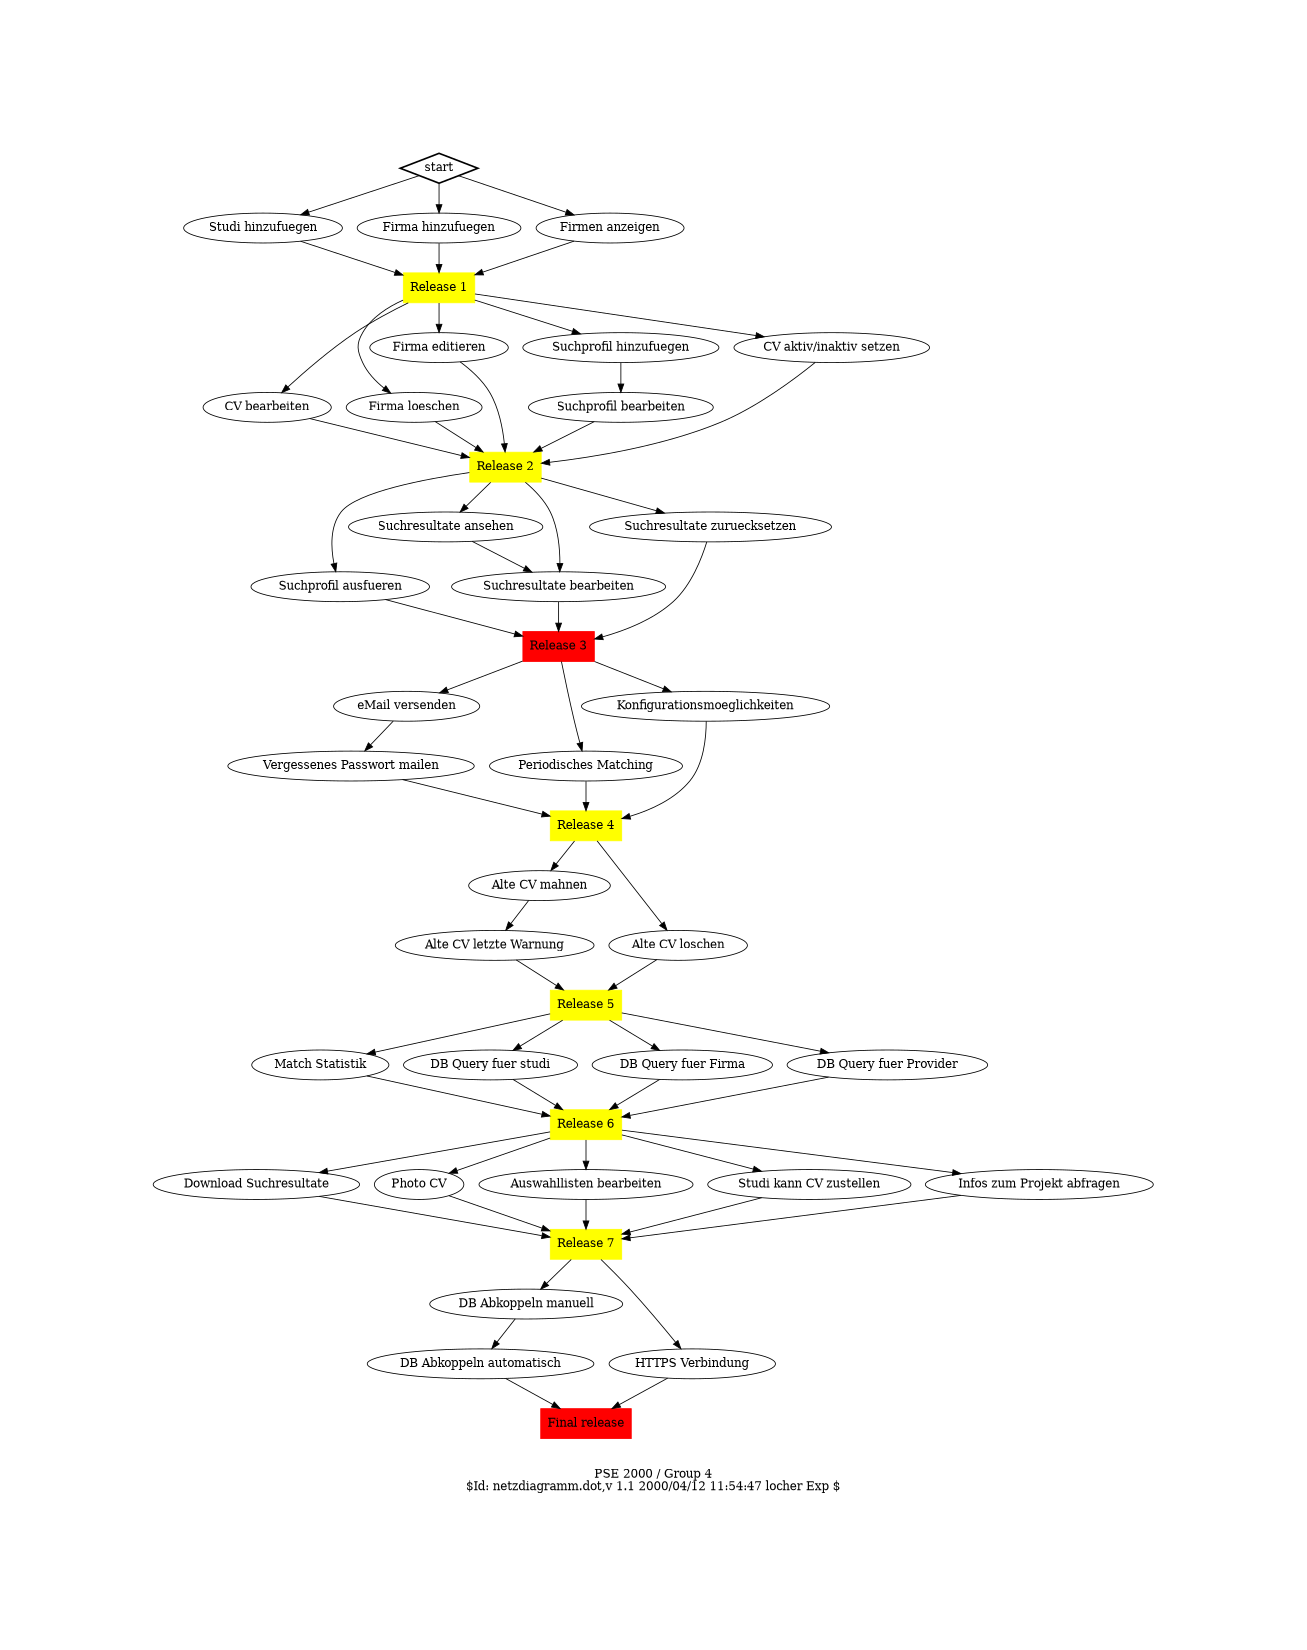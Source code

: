 digraph "G" {
	graph [
		fontsize = "14"
		fontname = "Times-Roman"
		fontcolor = "black"
		bb = "0,0,796,1548"
		lp = "398,0"
		color = "black"
		size = "7,9"
		center = 1
		margin = 1
		ratio = fill
	]
	node [
		fontsize = "14"
		fontname = "Times-Roman"
		fontcolor = "black"
		shape = "ellipse"
		color = "black"
	]
	edge [
		fontsize = "14"
		fontname = "Times-Roman"
		fontcolor = "black"
		color = "black"
	]
	label = "\n\nPSE 2000 / Group 4\n$Id: netzdiagramm.dot,v 1.1 2000/04/12 11:54:47 locher Exp $"
	
	"start" [
		label = "\N"
		color = "black"
		width = "0.860000"
		fontsize = "14"
		fontname = "Times-Roman"
		fontcolor = "black"
		pos = "222,1530"
		height = "0.500000"
		shape = "diamond"
		style = "bold"
	]
	"Studi hinzufuegen" [
		label = "\N"
		color = "black"
		width = "1.690000"
		fontsize = "14"
		fontname = "Times-Roman"
		fontcolor = "black"
		pos = "80,1458"
		height = "0.500000"
		shape = "ellipse"
	]
	"Release 1" [
		label = "\N"
		color = "black"
		width = "0.940000"
		fontsize = "14"
		fontname = "Times-Roman"
		fontcolor = "black"
		pos = "222,1386"
		height = "0.500000"
		shape = "box"
		color = yellow
		style="filled"
	]
	"Firma hinzufuegen" [
		label = "\N"
		color = "black"
		width = "1.750000"
		fontsize = "14"
		fontname = "Times-Roman"
		fontcolor = "black"
		pos = "222,1458"
		height = "0.500000"
		shape = "ellipse"
	]
	"Firmen anzeigen" [
		label = "\N"
		color = "black"
		width = "1.580000"
		fontsize = "14"
		fontname = "Times-Roman"
		fontcolor = "black"
		pos = "360,1458"
		height = "0.500000"
		shape = "ellipse"
	]
	"CV bearbeiten" [
		label = "\N"
		color = "black"
		width = "1.420000"
		fontsize = "14"
		fontname = "Times-Roman"
		fontcolor = "black"
		pos = "68,1242"
		height = "0.500000"
		shape = "ellipse"
	]
	"Release 2" [
		label = "\N"
		color = "black"
		width = "0.940000"
		fontsize = "14"
		fontname = "Times-Roman"
		fontcolor = "black"
		pos = "271,1170"
		height = "0.500000"
		shape = "box"
		color = yellow
		style="filled"
	]
	"Firma loeschen" [
		label = "\N"
		color = "black"
		width = "1.470000"
		fontsize = "14"
		fontname = "Times-Roman"
		fontcolor = "black"
		pos = "190,1242"
		height = "0.500000"
		shape = "ellipse"
	]
	"Firma editieren" [
		label = "\N"
		color = "black"
		width = "1.470000"
		fontsize = "14"
		fontname = "Times-Roman"
		fontcolor = "black"
		pos = "222,1314"
		height = "0.500000"
		shape = "ellipse"
	]
	"Suchprofil hinzufuegen" [
		label = "\N"
		color = "black"
		width = "2.110000"
		fontsize = "14"
		fontname = "Times-Roman"
		fontcolor = "black"
		pos = "369,1314"
		height = "0.500000"
		shape = "ellipse"
	]
	"Suchprofil bearbeiten" [
		label = "\N"
		color = "black"
		width = "1.940000"
		fontsize = "14"
		fontname = "Times-Roman"
		fontcolor = "black"
		pos = "369,1242"
		height = "0.500000"
		shape = "ellipse"
	]
	"CV aktiv/inaktiv setzen" [
		label = "\N"
		color = "black"
		width = "2.110000"
		fontsize = "14"
		fontname = "Times-Roman"
		fontcolor = "black"
		pos = "539,1314"
		height = "0.500000"
		shape = "ellipse"
	]
	"Suchprofil ausfueren" [
		label = "\N"
		color = "black"
		width = "1.890000"
		fontsize = "14"
		fontname = "Times-Roman"
		fontcolor = "black"
		pos = "138,1026"
		height = "0.500000"
		shape = "ellipse"
	]
	"Release 3" [
		label = "\N"
		color = "black"
		width = "0.940000"
		fontsize = "14"
		fontname = "Times-Roman"
		fontcolor = "black"
		pos = "312,954"
		height = "0.500000"
		shape = "box"
		color = "238,99,99"
		style = "filled"
	]
	"Suchresultate ansehen" [
		label = "\N"
		color = "black"
		width = "2"
		fontsize = "14"
		fontname = "Times-Roman"
		fontcolor = "black"
		pos = "221,1098"
		height = "0.500000"
		shape = "ellipse"
	]
	"Suchresultate bearbeiten" [
		label = "\N"
		color = "black"
		width = "2.190000"
		fontsize = "14"
		fontname = "Times-Roman"
		fontcolor = "black"
		pos = "312,1026"
		height = "0.500000"
		shape = "ellipse"
	]
	"Suchresultate zuruecksetzen" [
		label = "\N"
		color = "black"
		width = "2.470000"
		fontsize = "14"
		fontname = "Times-Roman"
		fontcolor = "black"
		pos = "438,1098"
		height = "0.500000"
		shape = "ellipse"
	]
	"eMail versenden" [
		label = "\N"
		color = "black"
		width = "1.560000"
		fontsize = "14"
		fontname = "Times-Roman"
		fontcolor = "black"
		pos = "188,882"
		height = "0.500000"
		shape = "ellipse"
	]
	"Release 4" [
		label = "\N"
		color = "black"
		width = "0.940000"
		fontsize = "14"
		fontname = "Times-Roman"
		fontcolor = "black"
		pos = "334,738"
		height = "0.500000"
		shape = "box"
		color = yellow
		style="filled"
	]
	"Vergessenes Passwort mailen" [
		label = "\N"
		color = "black"
		width = "2.580000"
		fontsize = "14"
		fontname = "Times-Roman"
		fontcolor = "black"
		pos = "149,810"
		height = "0.500000"
		shape = "ellipse"
	]
	"Periodisches Matching" [
		label = "\N"
		color = "black"
		width = "2.060000"
		fontsize = "14"
		fontname = "Times-Roman"
		fontcolor = "black"
		pos = "334,810"
		height = "0.500000"
		shape = "ellipse"
	]
	"Konfigurationsmoeglichkeiten" [
		label = "\N"
		color = "black"
		width = "2.670000"
		fontsize = "14"
		fontname = "Times-Roman"
		fontcolor = "black"
		pos = "436,882"
		height = "0.500000"
		shape = "ellipse"
	]
	"Alte CV mahnen" [
		label = "\N"
		color = "black"
		width = "1.580000"
		fontsize = "14"
		fontname = "Times-Roman"
		fontcolor = "black"
		pos = "292,666"
		height = "0.500000"
		shape = "ellipse"
	]
	"Release 5" [
		label = "\N"
		color = "black"
		width = "0.940000"
		fontsize = "14"
		fontname = "Times-Roman"
		fontcolor = "black"
		pos = "351,522"
		height = "0.500000"
		shape = "box"
		color = yellow
		style="filled"
	]
	"Alte CV letzte Warnung" [
		label = "\N"
		color = "black"
		width = "2.170000"
		fontsize = "14"
		fontname = "Times-Roman"
		fontcolor = "black"
		pos = "275,594"
		height = "0.500000"
		shape = "ellipse"
	]
	"Alte CV loschen" [
		label = "\N"
		color = "black"
		width = "1.580000"
		fontsize = "14"
		fontname = "Times-Roman"
		fontcolor = "black"
		pos = "428,594"
		height = "0.500000"
		shape = "ellipse"
	]
	"Match Statistik" [
		label = "\N"
		color = "black"
		width = "1.470000"
		fontsize = "14"
		fontname = "Times-Roman"
		fontcolor = "black"
		pos = "136,450"
		height = "0.500000"
		shape = "ellipse"
	]
	"Release 6" [
		label = "\N"
		color = "black"
		width = "0.940000"
		fontsize = "14"
		fontname = "Times-Roman"
		fontcolor = "black"
		pos = "351,378"
		height = "0.500000"
		shape = "box"
		color = yellow
		style="filled"
	]
	"DB Query fuer studi" [
		label = "\N"
		color = "black"
		width = "1.860000"
		fontsize = "14"
		fontname = "Times-Roman"
		fontcolor = "black"
		pos = "274,450"
		height = "0.500000"
		shape = "ellipse"
	]
	"DB Query fuer Firma" [
		label = "\N"
		color = "black"
		width = "1.940000"
		fontsize = "14"
		fontname = "Times-Roman"
		fontcolor = "black"
		pos = "429,450"
		height = "0.500000"
		shape = "ellipse"
	]
	"DB Query fuer Provider" [
		label = "\N"
		color = "black"
		width = "2.170000"
		fontsize = "14"
		fontname = "Times-Roman"
		fontcolor = "black"
		pos = "595,450"
		height = "0.500000"
		shape = "ellipse"
	]
	"Download Suchresultate" [
		label = "\N"
		color = "black"
		width = "2.190000"
		fontsize = "14"
		fontname = "Times-Roman"
		fontcolor = "black"
		pos = "79,306"
		height = "0.500000"
		shape = "ellipse"
	]
	"Release 7" [
		label = "\N"
		color = "black"
		width = "0.940000"
		fontsize = "14"
		fontname = "Times-Roman"
		fontcolor = "black"
		pos = "351,234"
		height = "0.500000"
		shape = "box"
		color = yellow
		style="filled"
	]
	"Photo CV" [
		label = "\N"
		color = "black"
		width = "1.060000"
		fontsize = "14"
		fontname = "Times-Roman"
		fontcolor = "black"
		pos = "214,306"
		height = "0.500000"
		shape = "ellipse"
	]
	"Auswahllisten bearbeiten" [
		label = "\N"
		color = "black"
		width = "2.250000"
		fontsize = "14"
		fontname = "Times-Roman"
		fontcolor = "black"
		pos = "351,306"
		height = "0.500000"
		shape = "ellipse"
	]
	"Studi kann CV zustellen" [
		label = "\N"
		color = "black"
		width = "2.170000"
		fontsize = "14"
		fontname = "Times-Roman"
		fontcolor = "black"
		pos = "528,306"
		height = "0.500000"
		shape = "ellipse"
	]
	"Infos zum Projekt abfragen" [
		label = "\N"
		color = "black"
		width = "2.390000"
		fontsize = "14"
		fontname = "Times-Roman"
		fontcolor = "black"
		pos = "710,306"
		height = "0.500000"
		shape = "ellipse"
	]
	"DB Abkoppeln manuell" [
		label = "\N"
		color = "black"
		width = "2.140000"
		fontsize = "14"
		fontname = "Times-Roman"
		fontcolor = "black"
		pos = "299,162"
		height = "0.500000"
		shape = "ellipse"
	]
	"Final release" [
		label = "\N"
		color = "black"
		width = "1.170000"
		fontsize = "14"
		fontname = "Times-Roman"
		fontcolor = "black"
		pos = "368,18"
		height = "0.500000"
		shape = "box"
		color = "238,99,99"
		style = filled
	]
	"DB Abkoppeln automatisch" [
		label = "\N"
		color = "black"
		width = "2.360000"
		fontsize = "14"
		fontname = "Times-Roman"
		fontcolor = "black"
		pos = "283,90"
		height = "0.500000"
		shape = "ellipse"
	]
	"HTTPS Verbindung" [
		label = "\N"
		color = "black"
		width = "1.860000"
		fontsize = "14"
		fontname = "Times-Roman"
		fontcolor = "black"
		pos = "453,90"
		height = "0.500000"
		shape = "ellipse"
	]
	"Studi hinzufuegen" -> "Release 1" [
		fontsize = "14"
		fontname = "Times-Roman"
		fontcolor = "black"
		pos = "e,188,1403  111,1442 131,1432 158,1419 180,1407"
		color = "black"
	]
	"start" -> "Studi hinzufuegen" [
		fontsize = "14"
		fontname = "Times-Roman"
		fontcolor = "black"
		pos = "e,111,1474  205,1522 184,1511 146,1492 117,1477"
		color = "black"
	]
	"Firma hinzufuegen" -> "Release 1" [
		fontsize = "14"
		fontname = "Times-Roman"
		fontcolor = "black"
		pos = "e,222,1404  222,1440 222,1432 222,1423 222,1414"
		color = "black"
	]
	"start" -> "Firma hinzufuegen" [
		fontsize = "14"
		fontname = "Times-Roman"
		fontcolor = "black"
		pos = "e,222,1476  222,1512 222,1504 222,1495 222,1486"
		color = "black"
	]
	"Firmen anzeigen" -> "Release 1" [
		fontsize = "14"
		fontname = "Times-Roman"
		fontcolor = "black"
		pos = "e,256,1404  330,1443 312,1432 286,1420 265,1408"
		color = "black"
	]
	"start" -> "Firmen anzeigen" [
		fontsize = "14"
		fontname = "Times-Roman"
		fontcolor = "black"
		pos = "e,330,1473  238,1521 259,1510 294,1492 321,1478"
		color = "black"
	]
	"CV bearbeiten" -> "Release 2" [
		fontsize = "14"
		fontname = "Times-Roman"
		fontcolor = "black"
		pos = "e,237,1182  104,1229 139,1217 192,1198 229,1185"
		color = "black"
	]
	"Release 1" -> "CV bearbeiten" [
		fontsize = "14"
		fontname = "Times-Roman"
		fontcolor = "black"
		pos = "e,82,1259  196,1368 174,1352 146,1332 146,1332 129,1315 105,1287 88,1266"
		color = "black"
	]
	"Firma loeschen" -> "Release 2" [
		fontsize = "14"
		fontname = "Times-Roman"
		fontcolor = "black"
		pos = "e,251,1188  209,1225 220,1216 232,1204 244,1194"
		color = "black"
	]
	"Release 1" -> "Firma loeschen" [
		fontsize = "14"
		fontname = "Times-Roman"
		fontcolor = "black"
		pos = "e,177,1260  197,1368 182,1357 166,1343 157,1332 146,1317 160,1289 172,1268"
		color = "black"
	]
	"Firma editieren" -> "Release 2" [
		fontsize = "14"
		fontname = "Times-Roman"
		fontcolor = "black"
		pos = "e,269,1188  234,1296 242,1285 251,1270 255,1260 260,1244 265,1217 268,1197"
		color = "black"
	]
	"Release 1" -> "Firma editieren" [
		fontsize = "14"
		fontname = "Times-Roman"
		fontcolor = "black"
		pos = "e,222,1332  222,1368 222,1360 222,1351 222,1342"
		color = "black"
	]
	"Release 1" -> "Suchprofil hinzufuegen" [
		fontsize = "14"
		fontname = "Times-Roman"
		fontcolor = "black"
		pos = "e,336,1330  256,1369 277,1358 305,1345 328,1334"
		color = "black"
	]
	"Suchprofil bearbeiten" -> "Release 2" [
		fontsize = "14"
		fontname = "Times-Roman"
		fontcolor = "black"
		pos = "e,296,1188  346,1225 333,1216 317,1204 304,1194"
		color = "black"
	]
	"CV aktiv/inaktiv setzen" -> "Release 2" [
		fontsize = "14"
		fontname = "Times-Roman"
		fontcolor = "black"
		pos = "e,305,1177  525,1296 507,1274 475,1237 451,1224 416,1205 355,1189 314,1179"
		color = "black"
	]
	"Release 1" -> "CV aktiv/inaktiv setzen" [
		fontsize = "14"
		fontname = "Times-Roman"
		fontcolor = "black"
		pos = "e,484,1327  256,1378 309,1367 410,1343 475,1329"
		color = "black"
	]
	"Suchprofil ausfueren" -> "Release 3" [
		fontsize = "14"
		fontname = "Times-Roman"
		fontcolor = "black"
		pos = "e,278,968  175,1011 203,999 242,983 272,971"
		color = "black"
	]
	"Release 2" -> "Suchprofil ausfueren" [
		fontsize = "14"
		fontname = "Times-Roman"
		fontcolor = "black"
		pos = "e,133,1044  237,1159 206,1148 161,1132 137,1116 123,1105 126,1076 131,1053"
		color = "black"
	]
	"Release 2" -> "Suchresultate ansehen" [
		fontsize = "14"
		fontname = "Times-Roman"
		fontcolor = "black"
		pos = "e,234,1116  258,1152 253,1144 245,1133 239,1124"
		color = "black"
	]
	"Suchresultate bearbeiten" -> "Release 3" [
		fontsize = "14"
		fontname = "Times-Roman"
		fontcolor = "black"
		pos = "e,312,972  312,1008 312,1000 312,991 312,982"
		color = "black"
	]
	"Release 2" -> "Suchresultate bearbeiten" [
		fontsize = "14"
		fontname = "Times-Roman"
		fontcolor = "black"
		pos = "e,312,1044  285,1152 293,1141 302,1126 305,1116 309,1100 311,1074 312,1053"
		color = "black"
	]
	"Suchresultate zuruecksetzen" -> "Release 3" [
		fontsize = "14"
		fontname = "Times-Roman"
		fontcolor = "black"
		pos = "e,346,970  434,1080 428,1058 417,1024 403,1008 393,996 373,984 355,975"
		color = "black"
	]
	"Release 2" -> "Suchresultate zuruecksetzen" [
		fontsize = "14"
		fontname = "Times-Roman"
		fontcolor = "black"
		pos = "e,400,1114  305,1155 330,1144 364,1130 391,1118"
		color = "black"
	]
	"Release 3" -> "eMail versenden" [
		fontsize = "14"
		fontname = "Times-Roman"
		fontcolor = "black"
		pos = "e,215,898  281,936 264,926 241,913 223,903"
		color = "black"
	]
	"Vergessenes Passwort mailen" -> "Release 4" [
		fontsize = "14"
		fontname = "Times-Roman"
		fontcolor = "black"
		pos = "e,300,751  191,794 222,782 263,766 294,754"
		color = "black"
	]
	"Periodisches Matching" -> "Release 4" [
		fontsize = "14"
		fontname = "Times-Roman"
		fontcolor = "black"
		pos = "e,334,756  334,792 334,784 334,775 334,766"
		color = "black"
	]
	"Release 3" -> "Periodisches Matching" [
		fontsize = "14"
		fontname = "Times-Roman"
		fontcolor = "black"
		pos = "e,331,828  315,936 319,911 325,866 330,837"
		color = "black"
	]
	"Konfigurationsmoeglichkeiten" -> "Release 4" [
		fontsize = "14"
		fontname = "Times-Roman"
		fontcolor = "black"
		pos = "e,368,754  436,864 435,842 431,808 420,792 412,780 394,768 377,759"
		color = "black"
	]
	"Release 3" -> "Konfigurationsmoeglichkeiten" [
		fontsize = "14"
		fontname = "Times-Roman"
		fontcolor = "black"
		pos = "e,406,899  343,936 361,926 383,914 401,902"
		color = "black"
	]
	"Release 4" -> "Alte CV mahnen" [
		fontsize = "14"
		fontname = "Times-Roman"
		fontcolor = "black"
		pos = "e,302,684  323,720 318,712 313,702 307,692"
		color = "black"
	]
	"Alte CV letzte Warnung" -> "Release 5" [
		fontsize = "14"
		fontname = "Times-Roman"
		fontcolor = "black"
		pos = "e,332,540  294,576 303,567 314,556 325,547"
		color = "black"
	]
	"Alte CV loschen" -> "Release 5" [
		fontsize = "14"
		fontname = "Times-Roman"
		fontcolor = "black"
		pos = "e,370,540  410,577 400,568 388,556 377,546"
		color = "black"
	]
	"Release 4" -> "Alte CV loschen" [
		fontsize = "14"
		fontname = "Times-Roman"
		fontcolor = "black"
		pos = "e,416,612  346,720 362,695 391,649 410,621"
		color = "black"
	]
	"Match Statistik" -> "Release 6" [
		fontsize = "14"
		fontname = "Times-Roman"
		fontcolor = "black"
		pos = "e,317,390  174,437 212,425 270,406 309,393"
		color = "black"
	]
	"Release 5" -> "Match Statistik" [
		fontsize = "14"
		fontname = "Times-Roman"
		fontcolor = "black"
		pos = "e,174,463  317,511 281,499 222,479 182,466"
		color = "black"
	]
	"DB Query fuer studi" -> "Release 6" [
		fontsize = "14"
		fontname = "Times-Roman"
		fontcolor = "black"
		pos = "e,331,396  293,433 302,424 313,413 324,403"
		color = "black"
	]
	"Release 5" -> "DB Query fuer studi" [
		fontsize = "14"
		fontname = "Times-Roman"
		fontcolor = "black"
		pos = "e,292,467  332,504 322,495 310,484 299,474"
		color = "black"
	]
	"DB Query fuer Firma" -> "Release 6" [
		fontsize = "14"
		fontname = "Times-Roman"
		fontcolor = "black"
		pos = "e,371,396  410,433 400,424 388,412 378,403"
		color = "black"
	]
	"Release 5" -> "DB Query fuer Firma" [
		fontsize = "14"
		fontname = "Times-Roman"
		fontcolor = "black"
		pos = "e,411,467  371,504 381,495 393,484 404,474"
		color = "black"
	]
	"DB Query fuer Provider" -> "Release 6" [
		fontsize = "14"
		fontname = "Times-Roman"
		fontcolor = "black"
		pos = "e,385,388  547,436 502,423 436,404 394,391"
		color = "black"
	]
	"Release 5" -> "DB Query fuer Provider" [
		fontsize = "14"
		fontname = "Times-Roman"
		fontcolor = "black"
		pos = "e,547,464  385,512 425,500 493,480 540,466"
		color = "black"
	]
	"Download Suchresultate" -> "Release 7" [
		fontsize = "14"
		fontname = "Times-Roman"
		fontcolor = "black"
		pos = "e,317,243  131,292 184,278 263,257 311,245"
		color = "black"
	]
	"Release 6" -> "Download Suchresultate" [
		fontsize = "14"
		fontname = "Times-Roman"
		fontcolor = "black"
		pos = "e,131,320  317,369 272,358 192,336 138,322"
		color = "black"
	]
	"Photo CV" -> "Release 7" [
		fontsize = "14"
		fontname = "Times-Roman"
		fontcolor = "black"
		pos = "e,317,252  239,293 259,282 286,269 309,257"
		color = "black"
	]
	"Release 6" -> "Photo CV" [
		fontsize = "14"
		fontname = "Times-Roman"
		fontcolor = "black"
		pos = "e,240,320  317,360 296,349 268,335 248,324"
		color = "black"
	]
	"Auswahllisten bearbeiten" -> "Release 7" [
		fontsize = "14"
		fontname = "Times-Roman"
		fontcolor = "black"
		pos = "e,351,252  351,288 351,280 351,271 351,262"
		color = "black"
	]
	"Release 6" -> "Auswahllisten bearbeiten" [
		fontsize = "14"
		fontname = "Times-Roman"
		fontcolor = "black"
		pos = "e,351,324  351,360 351,352 351,343 351,334"
		color = "black"
	]
	"Studi kann CV zustellen" -> "Release 7" [
		fontsize = "14"
		fontname = "Times-Roman"
		fontcolor = "black"
		pos = "e,385,248  489,290 461,278 423,263 394,252"
		color = "black"
	]
	"Release 6" -> "Studi kann CV zustellen" [
		fontsize = "14"
		fontname = "Times-Roman"
		fontcolor = "black"
		pos = "e,489,322  385,364 413,353 452,336 483,324"
		color = "black"
	]
	"Infos zum Projekt abfragen" -> "Release 7" [
		fontsize = "14"
		fontname = "Times-Roman"
		fontcolor = "black"
		pos = "e,385,241  648,294 575,279 457,255 394,243"
		color = "black"
	]
	"Release 6" -> "Infos zum Projekt abfragen" [
		fontsize = "14"
		fontname = "Times-Roman"
		fontcolor = "black"
		pos = "e,648,318  385,371 443,359 564,335 641,319"
		color = "black"
	]
	"Release 7" -> "DB Abkoppeln manuell" [
		fontsize = "14"
		fontname = "Times-Roman"
		fontcolor = "black"
		pos = "e,312,180  338,216 332,207 324,197 318,188"
		color = "black"
	]
	"DB Abkoppeln automatisch" -> "Final release" [
		fontsize = "14"
		fontname = "Times-Roman"
		fontcolor = "black"
		pos = "e,347,36  304,72 315,63 328,52 340,42"
		color = "black"
	]
	"HTTPS Verbindung" -> "Final release" [
		fontsize = "14"
		fontname = "Times-Roman"
		fontcolor = "black"
		pos = "e,389,36  432,73 421,64 408,52 396,42"
		color = "black"
	]
	"Release 7" -> "HTTPS Verbindung" [
		fontsize = "14"
		fontname = "Times-Roman"
		fontcolor = "black"
		pos = "e,440,108  364,216 382,190 415,143 436,114"
		color = "black"
	]
	"eMail versenden" -> "Vergessenes Passwort mailen" [
		fontsize = "14"
		fontname = "Times-Roman"
		fontcolor = "black"
		pos = "e,159,828  178,864 173,856 168,846 164,837"
		color = "black"
	]
	"Suchresultate ansehen" -> "Suchresultate bearbeiten" [
		fontsize = "14"
		fontname = "Times-Roman"
		fontcolor = "black"
		pos = "e,290,1043  243,1081 255,1071 270,1060 283,1049"
		color = "black"
	]
	"DB Abkoppeln manuell" -> "DB Abkoppeln automatisch" [
		fontsize = "14"
		fontname = "Times-Roman"
		fontcolor = "black"
		pos = "e,287,108  295,144 293,136 291,126 289,117"
		color = "black"
	]
	"Suchprofil hinzufuegen" -> "Suchprofil bearbeiten" [
		fontsize = "14"
		fontname = "Times-Roman"
		fontcolor = "black"
		pos = "e,369,1260  369,1296 369,1288 369,1279 369,1270"
		color = "black"
	]
	"Alte CV mahnen" -> "Alte CV letzte Warnung" [
		fontsize = "14"
		fontname = "Times-Roman"
		fontcolor = "black"
		pos = "e,279,612  288,648 286,640 284,630 281,621"
		color = "black"
	]
}
